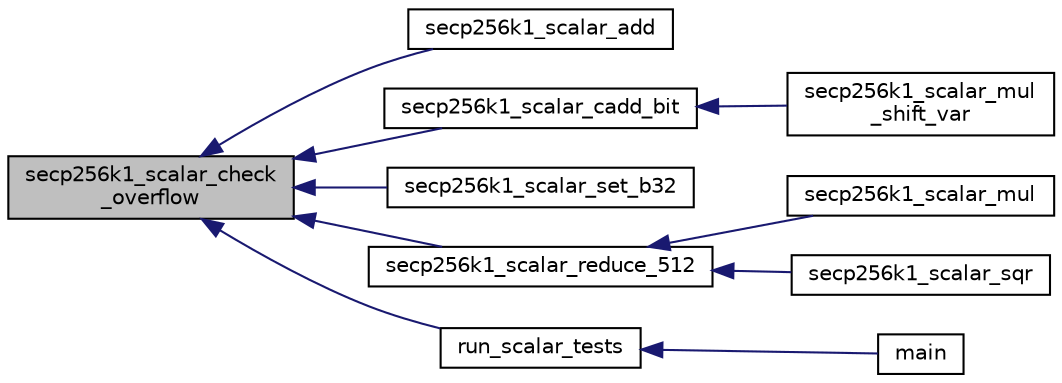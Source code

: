digraph "secp256k1_scalar_check_overflow"
{
  edge [fontname="Helvetica",fontsize="10",labelfontname="Helvetica",labelfontsize="10"];
  node [fontname="Helvetica",fontsize="10",shape=record];
  rankdir="LR";
  Node9 [label="secp256k1_scalar_check\l_overflow",height=0.2,width=0.4,color="black", fillcolor="grey75", style="filled", fontcolor="black"];
  Node9 -> Node10 [dir="back",color="midnightblue",fontsize="10",style="solid",fontname="Helvetica"];
  Node10 [label="secp256k1_scalar_add",height=0.2,width=0.4,color="black", fillcolor="white", style="filled",URL="$db/d1f/scalar__4x64__impl_8h.html#a83257652850276cd74c7cdd1f9444d9c"];
  Node9 -> Node11 [dir="back",color="midnightblue",fontsize="10",style="solid",fontname="Helvetica"];
  Node11 [label="secp256k1_scalar_cadd_bit",height=0.2,width=0.4,color="black", fillcolor="white", style="filled",URL="$db/d1f/scalar__4x64__impl_8h.html#ad6596a0249548deb678f0b630204254f"];
  Node11 -> Node12 [dir="back",color="midnightblue",fontsize="10",style="solid",fontname="Helvetica"];
  Node12 [label="secp256k1_scalar_mul\l_shift_var",height=0.2,width=0.4,color="black", fillcolor="white", style="filled",URL="$db/d1f/scalar__4x64__impl_8h.html#a1867b2a6504ecb951d95f14e032bfa38"];
  Node9 -> Node13 [dir="back",color="midnightblue",fontsize="10",style="solid",fontname="Helvetica"];
  Node13 [label="secp256k1_scalar_set_b32",height=0.2,width=0.4,color="black", fillcolor="white", style="filled",URL="$db/d1f/scalar__4x64__impl_8h.html#a3d09257862898c77d71d594175c87176"];
  Node9 -> Node14 [dir="back",color="midnightblue",fontsize="10",style="solid",fontname="Helvetica"];
  Node14 [label="secp256k1_scalar_reduce_512",height=0.2,width=0.4,color="black", fillcolor="white", style="filled",URL="$db/d1f/scalar__4x64__impl_8h.html#a55aeaf87961410d982871d0e5c51ce39"];
  Node14 -> Node15 [dir="back",color="midnightblue",fontsize="10",style="solid",fontname="Helvetica"];
  Node15 [label="secp256k1_scalar_mul",height=0.2,width=0.4,color="black", fillcolor="white", style="filled",URL="$db/d1f/scalar__4x64__impl_8h.html#a89db15f705c8eafcd10c08181523acd0"];
  Node14 -> Node16 [dir="back",color="midnightblue",fontsize="10",style="solid",fontname="Helvetica"];
  Node16 [label="secp256k1_scalar_sqr",height=0.2,width=0.4,color="black", fillcolor="white", style="filled",URL="$db/d1f/scalar__4x64__impl_8h.html#a2e65618baa17c59e89149a9f7e632f69"];
  Node9 -> Node17 [dir="back",color="midnightblue",fontsize="10",style="solid",fontname="Helvetica"];
  Node17 [label="run_scalar_tests",height=0.2,width=0.4,color="black", fillcolor="white", style="filled",URL="$d5/d7f/tests_8c.html#afc29a3cda8faeba097ce967f24fcb9d1"];
  Node17 -> Node18 [dir="back",color="midnightblue",fontsize="10",style="solid",fontname="Helvetica"];
  Node18 [label="main",height=0.2,width=0.4,color="black", fillcolor="white", style="filled",URL="$d5/d7f/tests_8c.html#a3c04138a5bfe5d72780bb7e82a18e627"];
}
